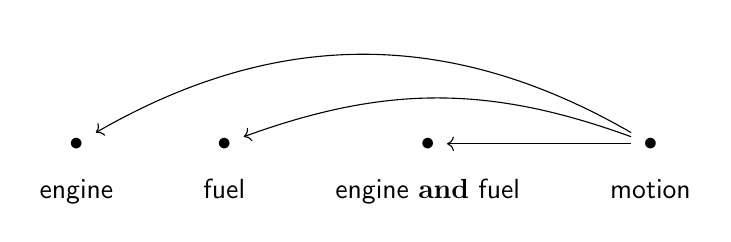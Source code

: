 \begin{tikzcd}
    \bullet &\bullet & \bullet & \bullet \arrow[l] \arrow[ll,bend right=20]\arrow[lll,bend right=30]\\[-15pt]
    \textsf{engine}&\textsf{fuel}&\textsf{engine} \ \textbf{and} \ \textsf{fuel}&\textsf{motion}
\end{tikzcd}